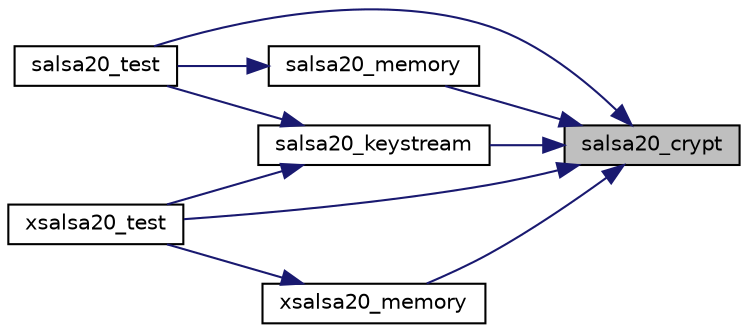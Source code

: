 digraph "salsa20_crypt"
{
 // LATEX_PDF_SIZE
  edge [fontname="Helvetica",fontsize="10",labelfontname="Helvetica",labelfontsize="10"];
  node [fontname="Helvetica",fontsize="10",shape=record];
  rankdir="RL";
  Node14 [label="salsa20_crypt",height=0.2,width=0.4,color="black", fillcolor="grey75", style="filled", fontcolor="black",tooltip="Encrypt (or decrypt) bytes of ciphertext (or plaintext) with Salsa20."];
  Node14 -> Node15 [dir="back",color="midnightblue",fontsize="10",style="solid"];
  Node15 [label="salsa20_keystream",height=0.2,width=0.4,color="black", fillcolor="white", style="filled",URL="$salsa20__keystream_8c.html#a748ea714271d7ecbdc75ff94eae0c15d",tooltip="Generate a stream of random bytes via Salsa20."];
  Node15 -> Node16 [dir="back",color="midnightblue",fontsize="10",style="solid"];
  Node16 [label="salsa20_test",height=0.2,width=0.4,color="black", fillcolor="white", style="filled",URL="$salsa20__test_8c.html#a502decc5b83b4208d744ea2a21aeb366",tooltip=" "];
  Node15 -> Node17 [dir="back",color="midnightblue",fontsize="10",style="solid"];
  Node17 [label="xsalsa20_test",height=0.2,width=0.4,color="black", fillcolor="white", style="filled",URL="$xsalsa20__test_8c.html#a3a6ef542e6adb8439f75d3ac042ac0e5",tooltip=" "];
  Node14 -> Node18 [dir="back",color="midnightblue",fontsize="10",style="solid"];
  Node18 [label="salsa20_memory",height=0.2,width=0.4,color="black", fillcolor="white", style="filled",URL="$salsa20__memory_8c.html#a5f1eb225450c6f7ccd042dbce38db56a",tooltip="Encrypt (or decrypt) bytes of ciphertext (or plaintext) with Salsa20."];
  Node18 -> Node16 [dir="back",color="midnightblue",fontsize="10",style="solid"];
  Node14 -> Node16 [dir="back",color="midnightblue",fontsize="10",style="solid"];
  Node14 -> Node19 [dir="back",color="midnightblue",fontsize="10",style="solid"];
  Node19 [label="xsalsa20_memory",height=0.2,width=0.4,color="black", fillcolor="white", style="filled",URL="$xsalsa20__memory_8c.html#a07c4bf65051eaa8738b55b2e1238be10",tooltip="Encrypt (or decrypt) bytes of ciphertext (or plaintext) with XSalsa20."];
  Node19 -> Node17 [dir="back",color="midnightblue",fontsize="10",style="solid"];
  Node14 -> Node17 [dir="back",color="midnightblue",fontsize="10",style="solid"];
}
